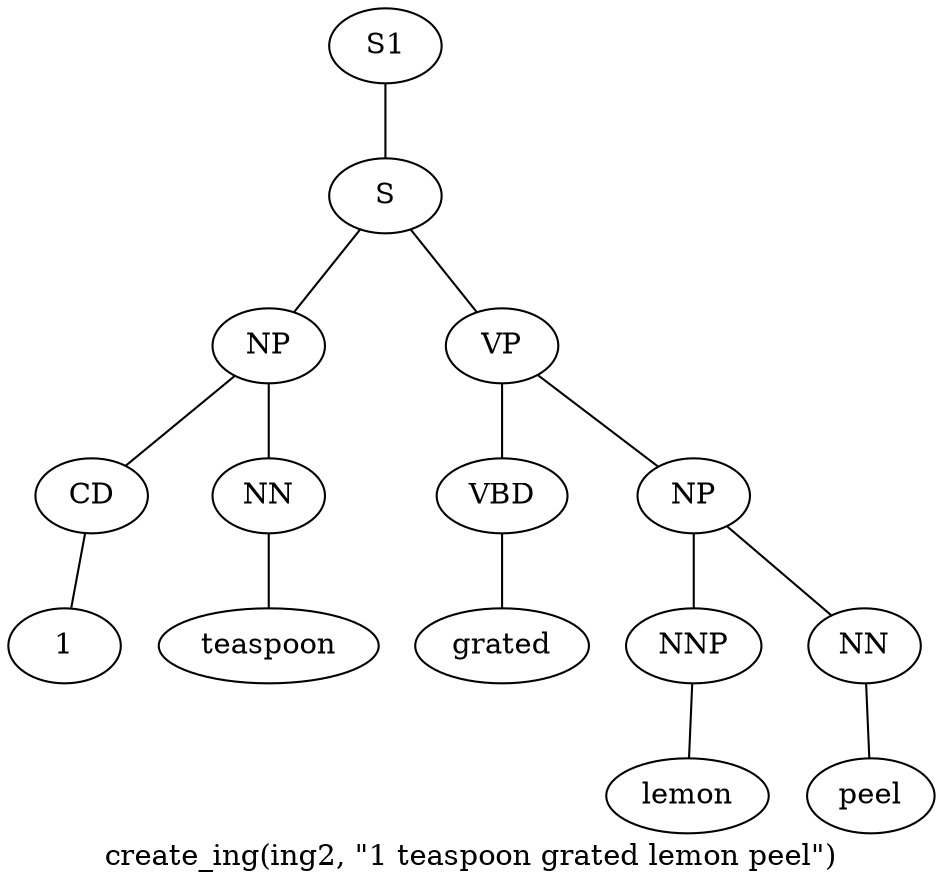 graph SyntaxGraph {
	label = "create_ing(ing2, \"1 teaspoon grated lemon peel\")";
	Node0 [label="S1"];
	Node1 [label="S"];
	Node2 [label="NP"];
	Node3 [label="CD"];
	Node4 [label="1"];
	Node5 [label="NN"];
	Node6 [label="teaspoon"];
	Node7 [label="VP"];
	Node8 [label="VBD"];
	Node9 [label="grated"];
	Node10 [label="NP"];
	Node11 [label="NNP"];
	Node12 [label="lemon"];
	Node13 [label="NN"];
	Node14 [label="peel"];

	Node0 -- Node1;
	Node1 -- Node2;
	Node1 -- Node7;
	Node2 -- Node3;
	Node2 -- Node5;
	Node3 -- Node4;
	Node5 -- Node6;
	Node7 -- Node8;
	Node7 -- Node10;
	Node8 -- Node9;
	Node10 -- Node11;
	Node10 -- Node13;
	Node11 -- Node12;
	Node13 -- Node14;
}